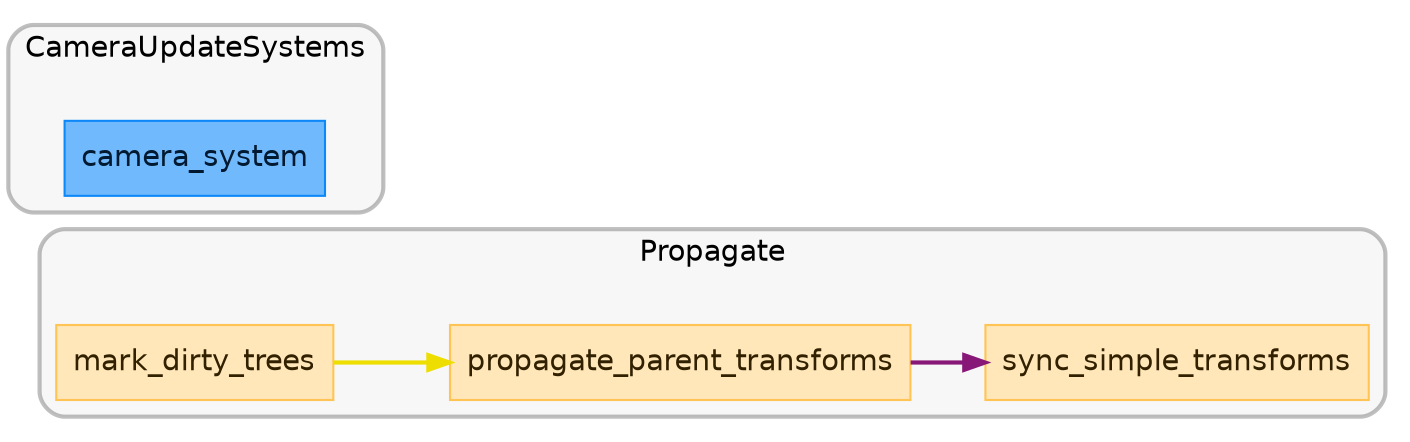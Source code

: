 digraph "" {
	"compound"="true";
	"splines"="spline";
	"rankdir"="LR";
	"bgcolor"="white";
	"fontname"="Helvetica";
	"nodesep"="0.15";
	edge ["penwidth"="2"];
	node ["shape"="box", "style"="filled"];
	subgraph "clusternode_Set(SystemSetKey(2v1))" {
		"style"="rounded,filled";
		"label"="Propagate";
		"tooltip"="Propagate";
		"fillcolor"="#00000008";
		"fontcolor"="#000000";
		"color"="#00000040";
		"penwidth"="2";
		"set_marker_node_Set(SystemSetKey(2v1))" ["style"="invis", "label"="", "shape"="point"]
		"node_System(SystemKey(1v1))" ["label"="mark_dirty_trees", "tooltip"="bevy_transform::systems::mark_dirty_trees", "fillcolor"="#ffe7b9", "fontname"="Helvetica", "fontcolor"="#322100", "color"="#ffc453", "penwidth"="1"]
		"node_System(SystemKey(2v1))" ["label"="propagate_parent_transforms", "tooltip"="bevy_transform::systems::parallel::propagate_parent_transforms", "fillcolor"="#ffe7b9", "fontname"="Helvetica", "fontcolor"="#322100", "color"="#ffc453", "penwidth"="1"]
		"node_System(SystemKey(3v1))" ["label"="sync_simple_transforms", "tooltip"="bevy_transform::systems::sync_simple_transforms", "fillcolor"="#ffe7b9", "fontname"="Helvetica", "fontcolor"="#322100", "color"="#ffc453", "penwidth"="1"]
	}
	
	subgraph "clusternode_Set(SystemSetKey(6v1))" {
		"style"="rounded,filled";
		"label"="CameraUpdateSystems";
		"tooltip"="CameraUpdateSystems";
		"fillcolor"="#00000008";
		"fontcolor"="#000000";
		"color"="#00000040";
		"penwidth"="2";
		"set_marker_node_Set(SystemSetKey(6v1))" ["style"="invis", "label"="", "shape"="point"]
		"node_System(SystemKey(4v1))" ["label"="camera_system", "tooltip"="bevy_render::camera::camera_system", "fillcolor"="#70b9fc", "fontname"="Helvetica", "fontcolor"="#011a31", "color"="#0c88f9", "penwidth"="1"]
	}
	
	"node_System(SystemKey(1v1))" -> "node_System(SystemKey(2v1))" ["lhead"="", "ltail"="", "tooltip"="mark_dirty_trees → propagate_parent_transforms", "color"="#eede00"]
	"node_System(SystemKey(2v1))" -> "node_System(SystemKey(3v1))" ["lhead"="", "ltail"="", "tooltip"="propagate_parent_transforms → sync_simple_transforms", "color"="#881877"]
}

